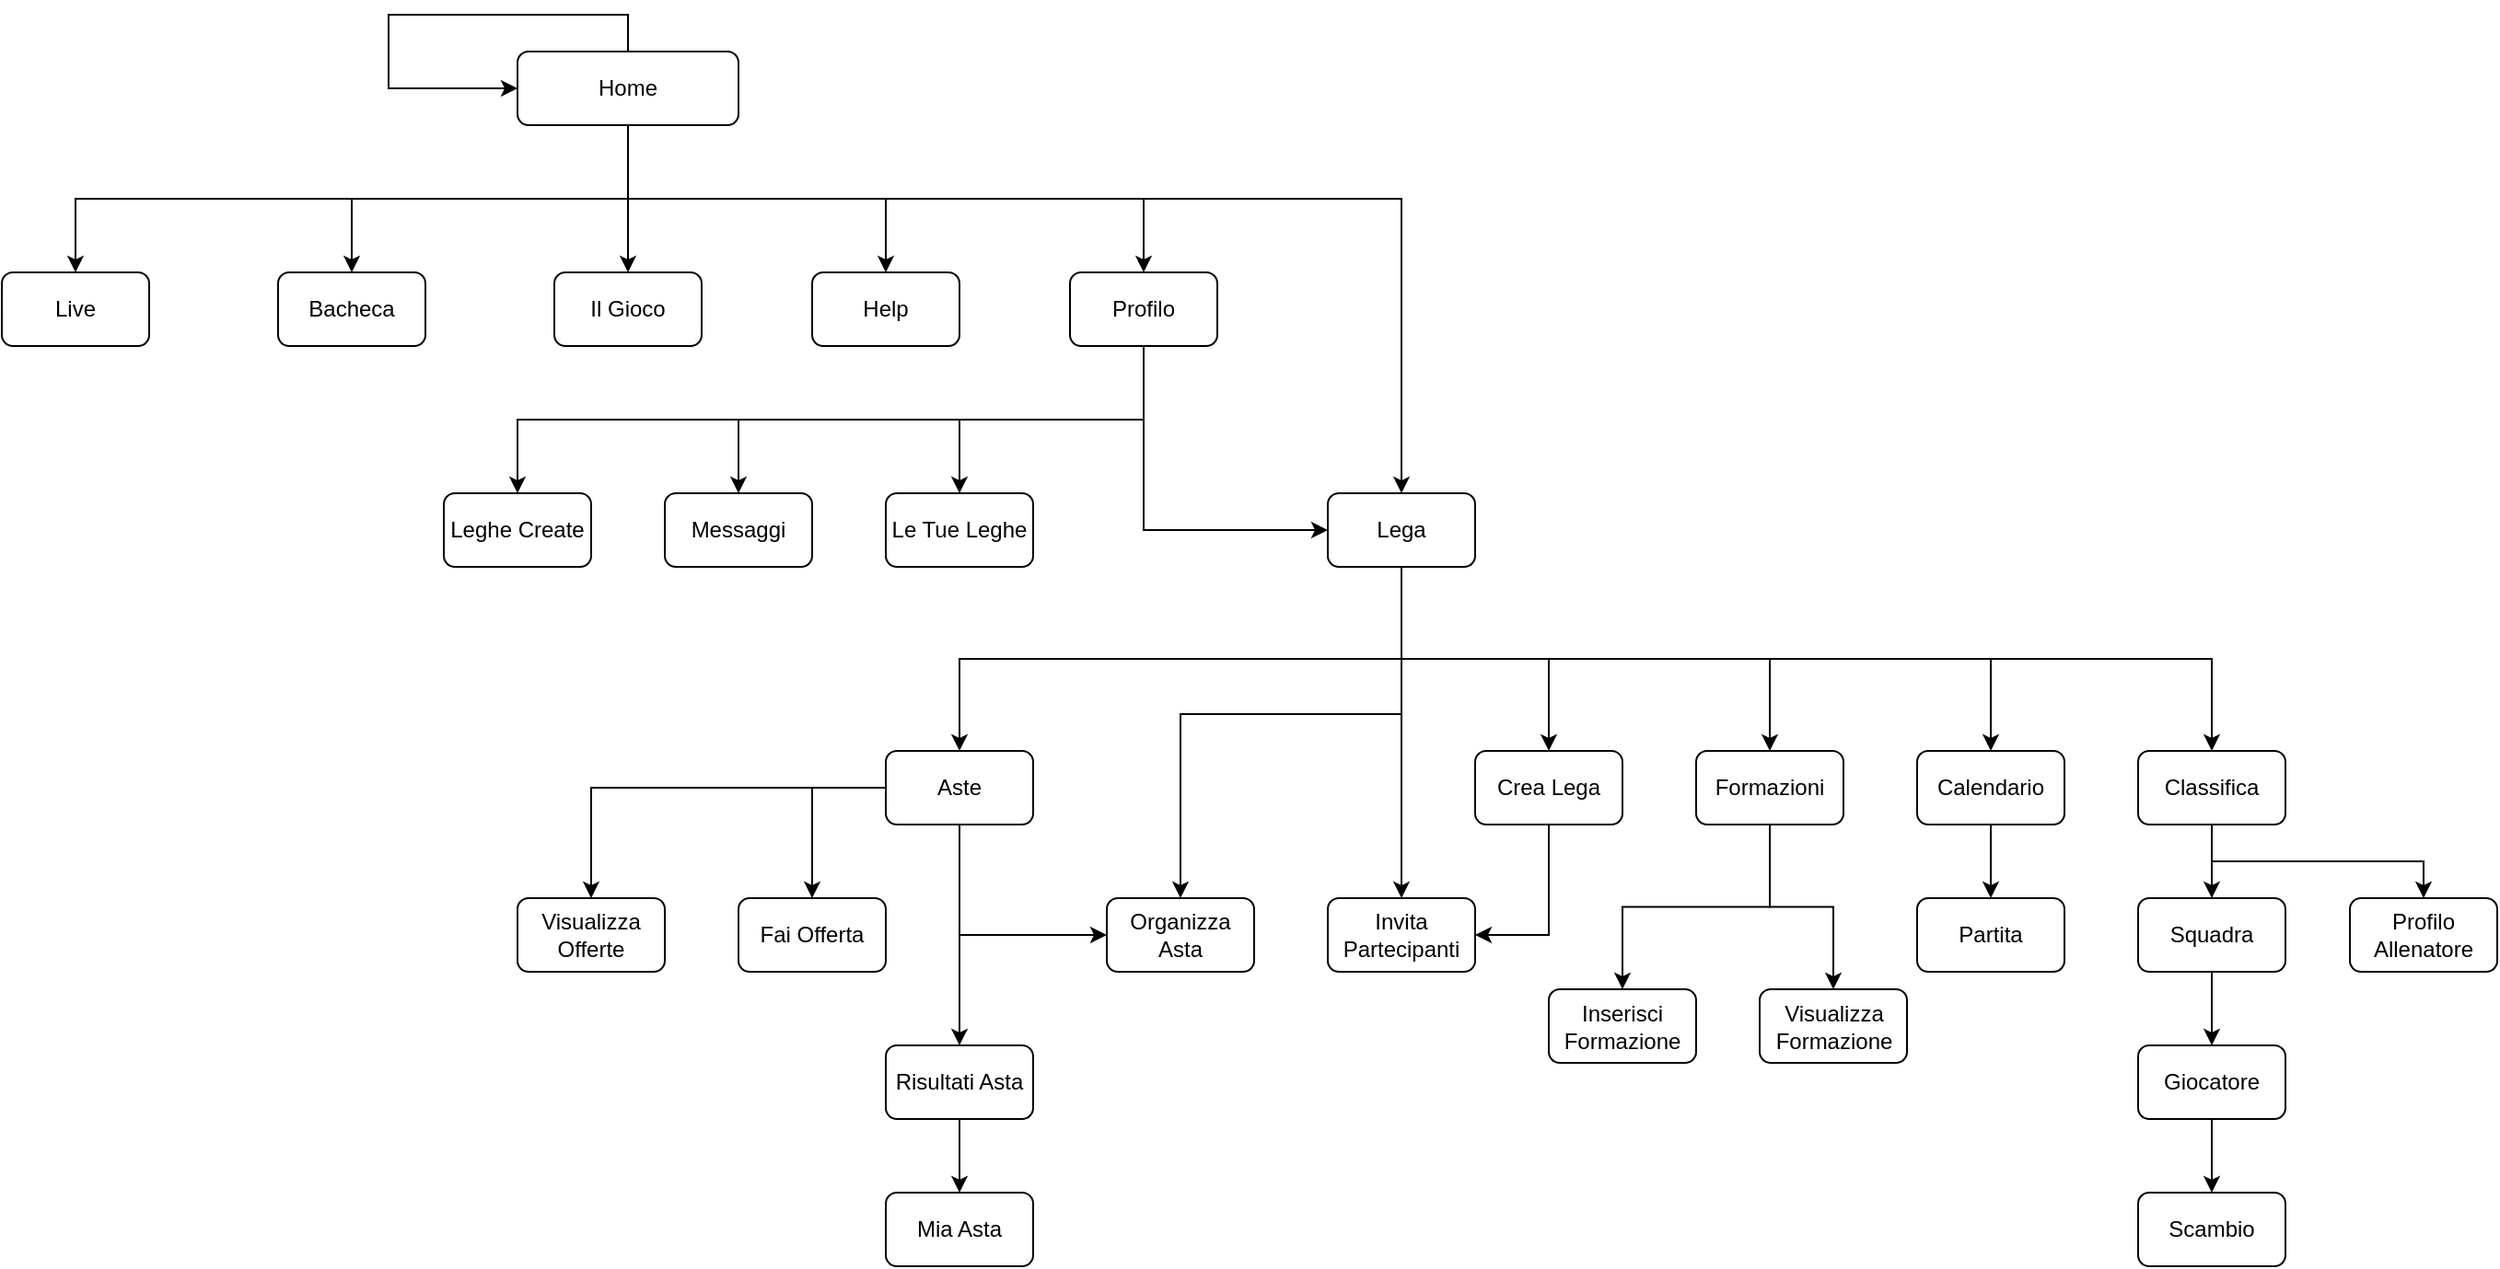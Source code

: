 <mxfile version="12.2.6" type="device" pages="1"><diagram id="CpYv0zOWhFGSpnX5MOjo" name="Page-1"><mxGraphModel dx="1408" dy="777" grid="1" gridSize="10" guides="1" tooltips="1" connect="1" arrows="1" fold="1" page="1" pageScale="1" pageWidth="1654" pageHeight="2336" math="0" shadow="0"><root><mxCell id="0"/><mxCell id="1" parent="0"/><mxCell id="LcdzvcCkKtNh2wu0PqXN-76" value="Help" style="rounded=1;whiteSpace=wrap;html=1;" vertex="1" parent="1"><mxGeometry x="480" y="180" width="80" height="40" as="geometry"/></mxCell><mxCell id="LcdzvcCkKtNh2wu0PqXN-77" style="edgeStyle=orthogonalEdgeStyle;rounded=0;orthogonalLoop=1;jettySize=auto;html=1;exitX=0.5;exitY=0;exitDx=0;exitDy=0;entryX=0;entryY=0.5;entryDx=0;entryDy=0;" edge="1" parent="1" source="LcdzvcCkKtNh2wu0PqXN-84" target="LcdzvcCkKtNh2wu0PqXN-84"><mxGeometry relative="1" as="geometry"><mxPoint x="310" y="80" as="targetPoint"/><Array as="points"><mxPoint x="380" y="40"/><mxPoint x="250" y="40"/><mxPoint x="250" y="80"/></Array></mxGeometry></mxCell><mxCell id="LcdzvcCkKtNh2wu0PqXN-78" style="edgeStyle=orthogonalEdgeStyle;rounded=0;orthogonalLoop=1;jettySize=auto;html=1;exitX=0.5;exitY=1;exitDx=0;exitDy=0;entryX=0.5;entryY=0;entryDx=0;entryDy=0;" edge="1" parent="1" source="LcdzvcCkKtNh2wu0PqXN-84" target="LcdzvcCkKtNh2wu0PqXN-85"><mxGeometry relative="1" as="geometry"/></mxCell><mxCell id="LcdzvcCkKtNh2wu0PqXN-79" style="edgeStyle=orthogonalEdgeStyle;rounded=0;orthogonalLoop=1;jettySize=auto;html=1;exitX=0.5;exitY=1;exitDx=0;exitDy=0;entryX=0.5;entryY=0;entryDx=0;entryDy=0;" edge="1" parent="1" source="LcdzvcCkKtNh2wu0PqXN-84" target="LcdzvcCkKtNh2wu0PqXN-76"><mxGeometry relative="1" as="geometry"/></mxCell><mxCell id="LcdzvcCkKtNh2wu0PqXN-80" style="edgeStyle=orthogonalEdgeStyle;rounded=0;orthogonalLoop=1;jettySize=auto;html=1;exitX=0.5;exitY=1;exitDx=0;exitDy=0;" edge="1" parent="1" source="LcdzvcCkKtNh2wu0PqXN-84" target="LcdzvcCkKtNh2wu0PqXN-90"><mxGeometry relative="1" as="geometry"/></mxCell><mxCell id="LcdzvcCkKtNh2wu0PqXN-81" style="edgeStyle=orthogonalEdgeStyle;rounded=0;orthogonalLoop=1;jettySize=auto;html=1;exitX=0.5;exitY=1;exitDx=0;exitDy=0;entryX=0.5;entryY=0;entryDx=0;entryDy=0;" edge="1" parent="1" source="LcdzvcCkKtNh2wu0PqXN-84" target="LcdzvcCkKtNh2wu0PqXN-92"><mxGeometry relative="1" as="geometry"/></mxCell><mxCell id="LcdzvcCkKtNh2wu0PqXN-82" style="edgeStyle=orthogonalEdgeStyle;rounded=0;orthogonalLoop=1;jettySize=auto;html=1;exitX=0.5;exitY=1;exitDx=0;exitDy=0;entryX=0.5;entryY=0;entryDx=0;entryDy=0;" edge="1" parent="1" source="LcdzvcCkKtNh2wu0PqXN-84" target="LcdzvcCkKtNh2wu0PqXN-91"><mxGeometry relative="1" as="geometry"/></mxCell><mxCell id="LcdzvcCkKtNh2wu0PqXN-83" style="edgeStyle=orthogonalEdgeStyle;rounded=0;orthogonalLoop=1;jettySize=auto;html=1;exitX=0.5;exitY=1;exitDx=0;exitDy=0;entryX=0.5;entryY=0;entryDx=0;entryDy=0;" edge="1" parent="1" source="LcdzvcCkKtNh2wu0PqXN-84" target="LcdzvcCkKtNh2wu0PqXN-100"><mxGeometry relative="1" as="geometry"><mxPoint x="800" y="180" as="targetPoint"/><Array as="points"><mxPoint x="380" y="140"/><mxPoint x="800" y="140"/></Array></mxGeometry></mxCell><mxCell id="LcdzvcCkKtNh2wu0PqXN-84" value="Home" style="rounded=1;whiteSpace=wrap;html=1;" vertex="1" parent="1"><mxGeometry x="320" y="60" width="120" height="40" as="geometry"/></mxCell><mxCell id="LcdzvcCkKtNh2wu0PqXN-85" value="Il Gioco" style="rounded=1;whiteSpace=wrap;html=1;" vertex="1" parent="1"><mxGeometry x="340" y="180" width="80" height="40" as="geometry"/></mxCell><mxCell id="LcdzvcCkKtNh2wu0PqXN-86" style="edgeStyle=orthogonalEdgeStyle;rounded=0;orthogonalLoop=1;jettySize=auto;html=1;exitX=0.5;exitY=1;exitDx=0;exitDy=0;entryX=0;entryY=0.5;entryDx=0;entryDy=0;" edge="1" parent="1" source="LcdzvcCkKtNh2wu0PqXN-90" target="LcdzvcCkKtNh2wu0PqXN-100"><mxGeometry relative="1" as="geometry"/></mxCell><mxCell id="LcdzvcCkKtNh2wu0PqXN-87" style="edgeStyle=orthogonalEdgeStyle;rounded=0;orthogonalLoop=1;jettySize=auto;html=1;exitX=0.5;exitY=1;exitDx=0;exitDy=0;" edge="1" parent="1" source="LcdzvcCkKtNh2wu0PqXN-90" target="LcdzvcCkKtNh2wu0PqXN-131"><mxGeometry relative="1" as="geometry"/></mxCell><mxCell id="LcdzvcCkKtNh2wu0PqXN-88" style="edgeStyle=orthogonalEdgeStyle;rounded=0;orthogonalLoop=1;jettySize=auto;html=1;exitX=0.5;exitY=1;exitDx=0;exitDy=0;entryX=0.5;entryY=0;entryDx=0;entryDy=0;" edge="1" parent="1" source="LcdzvcCkKtNh2wu0PqXN-90" target="LcdzvcCkKtNh2wu0PqXN-130"><mxGeometry relative="1" as="geometry"/></mxCell><mxCell id="LcdzvcCkKtNh2wu0PqXN-89" style="edgeStyle=orthogonalEdgeStyle;rounded=0;orthogonalLoop=1;jettySize=auto;html=1;exitX=0.5;exitY=1;exitDx=0;exitDy=0;entryX=0.5;entryY=0;entryDx=0;entryDy=0;" edge="1" parent="1" source="LcdzvcCkKtNh2wu0PqXN-90" target="LcdzvcCkKtNh2wu0PqXN-129"><mxGeometry relative="1" as="geometry"><Array as="points"><mxPoint x="660" y="260"/><mxPoint x="320" y="260"/></Array></mxGeometry></mxCell><mxCell id="LcdzvcCkKtNh2wu0PqXN-90" value="Profilo" style="rounded=1;whiteSpace=wrap;html=1;" vertex="1" parent="1"><mxGeometry x="620" y="180" width="80" height="40" as="geometry"/></mxCell><mxCell id="LcdzvcCkKtNh2wu0PqXN-91" value="Live" style="rounded=1;whiteSpace=wrap;html=1;" vertex="1" parent="1"><mxGeometry x="40" y="180" width="80" height="40" as="geometry"/></mxCell><mxCell id="LcdzvcCkKtNh2wu0PqXN-92" value="Bacheca" style="rounded=1;whiteSpace=wrap;html=1;" vertex="1" parent="1"><mxGeometry x="190" y="180" width="80" height="40" as="geometry"/></mxCell><mxCell id="LcdzvcCkKtNh2wu0PqXN-93" style="edgeStyle=orthogonalEdgeStyle;rounded=0;orthogonalLoop=1;jettySize=auto;html=1;exitX=0.5;exitY=1;exitDx=0;exitDy=0;entryX=0.5;entryY=0;entryDx=0;entryDy=0;" edge="1" parent="1" source="LcdzvcCkKtNh2wu0PqXN-100" target="LcdzvcCkKtNh2wu0PqXN-102"><mxGeometry relative="1" as="geometry"/></mxCell><mxCell id="LcdzvcCkKtNh2wu0PqXN-94" style="edgeStyle=orthogonalEdgeStyle;rounded=0;orthogonalLoop=1;jettySize=auto;html=1;exitX=0.5;exitY=1;exitDx=0;exitDy=0;entryX=0.5;entryY=0;entryDx=0;entryDy=0;" edge="1" parent="1" source="LcdzvcCkKtNh2wu0PqXN-100" target="LcdzvcCkKtNh2wu0PqXN-103"><mxGeometry relative="1" as="geometry"/></mxCell><mxCell id="LcdzvcCkKtNh2wu0PqXN-95" style="edgeStyle=orthogonalEdgeStyle;rounded=0;orthogonalLoop=1;jettySize=auto;html=1;exitX=0.5;exitY=1;exitDx=0;exitDy=0;entryX=0.5;entryY=0;entryDx=0;entryDy=0;" edge="1" parent="1" source="LcdzvcCkKtNh2wu0PqXN-100" target="LcdzvcCkKtNh2wu0PqXN-108"><mxGeometry relative="1" as="geometry"/></mxCell><mxCell id="LcdzvcCkKtNh2wu0PqXN-96" style="edgeStyle=orthogonalEdgeStyle;rounded=0;orthogonalLoop=1;jettySize=auto;html=1;exitX=0.5;exitY=1;exitDx=0;exitDy=0;entryX=0.5;entryY=0;entryDx=0;entryDy=0;" edge="1" parent="1" source="LcdzvcCkKtNh2wu0PqXN-100" target="LcdzvcCkKtNh2wu0PqXN-116"><mxGeometry relative="1" as="geometry"/></mxCell><mxCell id="LcdzvcCkKtNh2wu0PqXN-97" style="edgeStyle=orthogonalEdgeStyle;rounded=0;orthogonalLoop=1;jettySize=auto;html=1;exitX=0.5;exitY=1;exitDx=0;exitDy=0;entryX=0.5;entryY=0;entryDx=0;entryDy=0;" edge="1" parent="1" source="LcdzvcCkKtNh2wu0PqXN-100" target="LcdzvcCkKtNh2wu0PqXN-113"><mxGeometry relative="1" as="geometry"/></mxCell><mxCell id="LcdzvcCkKtNh2wu0PqXN-98" style="edgeStyle=orthogonalEdgeStyle;rounded=0;orthogonalLoop=1;jettySize=auto;html=1;exitX=0.5;exitY=1;exitDx=0;exitDy=0;entryX=0.5;entryY=0;entryDx=0;entryDy=0;" edge="1" parent="1" source="LcdzvcCkKtNh2wu0PqXN-100" target="LcdzvcCkKtNh2wu0PqXN-111"><mxGeometry relative="1" as="geometry"/></mxCell><mxCell id="LcdzvcCkKtNh2wu0PqXN-99" style="edgeStyle=orthogonalEdgeStyle;rounded=0;orthogonalLoop=1;jettySize=auto;html=1;exitX=0.5;exitY=1;exitDx=0;exitDy=0;entryX=0.5;entryY=0;entryDx=0;entryDy=0;" edge="1" parent="1" source="LcdzvcCkKtNh2wu0PqXN-100" target="LcdzvcCkKtNh2wu0PqXN-117"><mxGeometry relative="1" as="geometry"><mxPoint x="680" y="440" as="targetPoint"/><Array as="points"><mxPoint x="800" y="420"/><mxPoint x="680" y="420"/></Array></mxGeometry></mxCell><mxCell id="LcdzvcCkKtNh2wu0PqXN-100" value="Lega" style="rounded=1;whiteSpace=wrap;html=1;" vertex="1" parent="1"><mxGeometry x="760" y="300" width="80" height="40" as="geometry"/></mxCell><mxCell id="LcdzvcCkKtNh2wu0PqXN-101" style="edgeStyle=orthogonalEdgeStyle;rounded=0;orthogonalLoop=1;jettySize=auto;html=1;exitX=0.5;exitY=1;exitDx=0;exitDy=0;entryX=1;entryY=0.5;entryDx=0;entryDy=0;" edge="1" parent="1" source="LcdzvcCkKtNh2wu0PqXN-102" target="LcdzvcCkKtNh2wu0PqXN-103"><mxGeometry relative="1" as="geometry"/></mxCell><mxCell id="LcdzvcCkKtNh2wu0PqXN-102" value="Crea Lega" style="rounded=1;whiteSpace=wrap;html=1;" vertex="1" parent="1"><mxGeometry x="840" y="440" width="80" height="40" as="geometry"/></mxCell><mxCell id="LcdzvcCkKtNh2wu0PqXN-103" value="Invita Partecipanti" style="rounded=1;whiteSpace=wrap;html=1;" vertex="1" parent="1"><mxGeometry x="760" y="520" width="80" height="40" as="geometry"/></mxCell><mxCell id="LcdzvcCkKtNh2wu0PqXN-104" style="edgeStyle=orthogonalEdgeStyle;rounded=0;orthogonalLoop=1;jettySize=auto;html=1;exitX=0.5;exitY=1;exitDx=0;exitDy=0;entryX=0;entryY=0.5;entryDx=0;entryDy=0;" edge="1" parent="1" source="LcdzvcCkKtNh2wu0PqXN-108" target="LcdzvcCkKtNh2wu0PqXN-117"><mxGeometry relative="1" as="geometry"/></mxCell><mxCell id="LcdzvcCkKtNh2wu0PqXN-105" style="edgeStyle=orthogonalEdgeStyle;rounded=0;orthogonalLoop=1;jettySize=auto;html=1;exitX=0.5;exitY=1;exitDx=0;exitDy=0;entryX=0.5;entryY=0;entryDx=0;entryDy=0;" edge="1" parent="1" source="LcdzvcCkKtNh2wu0PqXN-108" target="LcdzvcCkKtNh2wu0PqXN-119"><mxGeometry relative="1" as="geometry"/></mxCell><mxCell id="LcdzvcCkKtNh2wu0PqXN-106" style="edgeStyle=orthogonalEdgeStyle;rounded=0;orthogonalLoop=1;jettySize=auto;html=1;exitX=0;exitY=0.5;exitDx=0;exitDy=0;entryX=0.5;entryY=0;entryDx=0;entryDy=0;" edge="1" parent="1" source="LcdzvcCkKtNh2wu0PqXN-108" target="LcdzvcCkKtNh2wu0PqXN-121"><mxGeometry relative="1" as="geometry"/></mxCell><mxCell id="LcdzvcCkKtNh2wu0PqXN-107" style="edgeStyle=orthogonalEdgeStyle;rounded=0;orthogonalLoop=1;jettySize=auto;html=1;exitX=0;exitY=0.5;exitDx=0;exitDy=0;entryX=0.5;entryY=0;entryDx=0;entryDy=0;" edge="1" parent="1" source="LcdzvcCkKtNh2wu0PqXN-108" target="LcdzvcCkKtNh2wu0PqXN-122"><mxGeometry relative="1" as="geometry"/></mxCell><mxCell id="LcdzvcCkKtNh2wu0PqXN-108" value="Aste" style="rounded=1;whiteSpace=wrap;html=1;" vertex="1" parent="1"><mxGeometry x="520" y="440" width="80" height="40" as="geometry"/></mxCell><mxCell id="LcdzvcCkKtNh2wu0PqXN-109" style="edgeStyle=orthogonalEdgeStyle;rounded=0;orthogonalLoop=1;jettySize=auto;html=1;exitX=0.5;exitY=1;exitDx=0;exitDy=0;entryX=0.5;entryY=0;entryDx=0;entryDy=0;" edge="1" parent="1" source="LcdzvcCkKtNh2wu0PqXN-111" target="LcdzvcCkKtNh2wu0PqXN-125"><mxGeometry relative="1" as="geometry"/></mxCell><mxCell id="LcdzvcCkKtNh2wu0PqXN-110" style="edgeStyle=orthogonalEdgeStyle;rounded=0;orthogonalLoop=1;jettySize=auto;html=1;exitX=0.5;exitY=1;exitDx=0;exitDy=0;entryX=0.5;entryY=0;entryDx=0;entryDy=0;" edge="1" parent="1" source="LcdzvcCkKtNh2wu0PqXN-111" target="LcdzvcCkKtNh2wu0PqXN-134"><mxGeometry relative="1" as="geometry"/></mxCell><mxCell id="LcdzvcCkKtNh2wu0PqXN-111" value="Classifica" style="rounded=1;whiteSpace=wrap;html=1;" vertex="1" parent="1"><mxGeometry x="1200" y="440" width="80" height="40" as="geometry"/></mxCell><mxCell id="LcdzvcCkKtNh2wu0PqXN-112" style="edgeStyle=orthogonalEdgeStyle;rounded=0;orthogonalLoop=1;jettySize=auto;html=1;exitX=0.5;exitY=1;exitDx=0;exitDy=0;entryX=0.5;entryY=0;entryDx=0;entryDy=0;" edge="1" parent="1" source="LcdzvcCkKtNh2wu0PqXN-113" target="LcdzvcCkKtNh2wu0PqXN-132"><mxGeometry relative="1" as="geometry"/></mxCell><mxCell id="LcdzvcCkKtNh2wu0PqXN-113" value="Calendario" style="rounded=1;whiteSpace=wrap;html=1;" vertex="1" parent="1"><mxGeometry x="1080" y="440" width="80" height="40" as="geometry"/></mxCell><mxCell id="LcdzvcCkKtNh2wu0PqXN-114" style="edgeStyle=orthogonalEdgeStyle;rounded=0;orthogonalLoop=1;jettySize=auto;html=1;exitX=0.5;exitY=1;exitDx=0;exitDy=0;entryX=0.5;entryY=0;entryDx=0;entryDy=0;" edge="1" parent="1" source="LcdzvcCkKtNh2wu0PqXN-116" target="LcdzvcCkKtNh2wu0PqXN-123"><mxGeometry relative="1" as="geometry"/></mxCell><mxCell id="LcdzvcCkKtNh2wu0PqXN-115" style="edgeStyle=orthogonalEdgeStyle;rounded=0;orthogonalLoop=1;jettySize=auto;html=1;exitX=0.5;exitY=1;exitDx=0;exitDy=0;entryX=0.5;entryY=0;entryDx=0;entryDy=0;" edge="1" parent="1" source="LcdzvcCkKtNh2wu0PqXN-116" target="LcdzvcCkKtNh2wu0PqXN-133"><mxGeometry relative="1" as="geometry"/></mxCell><mxCell id="LcdzvcCkKtNh2wu0PqXN-116" value="Formazioni" style="rounded=1;whiteSpace=wrap;html=1;" vertex="1" parent="1"><mxGeometry x="960" y="440" width="80" height="40" as="geometry"/></mxCell><mxCell id="LcdzvcCkKtNh2wu0PqXN-117" value="Organizza Asta&lt;br&gt;" style="rounded=1;whiteSpace=wrap;html=1;" vertex="1" parent="1"><mxGeometry x="640" y="520" width="80" height="40" as="geometry"/></mxCell><mxCell id="LcdzvcCkKtNh2wu0PqXN-118" style="edgeStyle=orthogonalEdgeStyle;rounded=0;orthogonalLoop=1;jettySize=auto;html=1;exitX=0.5;exitY=1;exitDx=0;exitDy=0;entryX=0.5;entryY=0;entryDx=0;entryDy=0;" edge="1" parent="1" source="LcdzvcCkKtNh2wu0PqXN-119" target="LcdzvcCkKtNh2wu0PqXN-120"><mxGeometry relative="1" as="geometry"/></mxCell><mxCell id="LcdzvcCkKtNh2wu0PqXN-119" value="Risultati Asta&lt;br&gt;" style="rounded=1;whiteSpace=wrap;html=1;" vertex="1" parent="1"><mxGeometry x="520" y="600" width="80" height="40" as="geometry"/></mxCell><mxCell id="LcdzvcCkKtNh2wu0PqXN-120" value="Mia Asta" style="rounded=1;whiteSpace=wrap;html=1;" vertex="1" parent="1"><mxGeometry x="520" y="680" width="80" height="40" as="geometry"/></mxCell><mxCell id="LcdzvcCkKtNh2wu0PqXN-121" value="Fai Offerta" style="rounded=1;whiteSpace=wrap;html=1;" vertex="1" parent="1"><mxGeometry x="440" y="520" width="80" height="40" as="geometry"/></mxCell><mxCell id="LcdzvcCkKtNh2wu0PqXN-122" value="Visualizza Offerte" style="rounded=1;whiteSpace=wrap;html=1;" vertex="1" parent="1"><mxGeometry x="320" y="520" width="80" height="40" as="geometry"/></mxCell><mxCell id="LcdzvcCkKtNh2wu0PqXN-123" value="Inserisci Formazione" style="rounded=1;whiteSpace=wrap;html=1;" vertex="1" parent="1"><mxGeometry x="880" y="569.5" width="80" height="40" as="geometry"/></mxCell><mxCell id="LcdzvcCkKtNh2wu0PqXN-124" style="edgeStyle=orthogonalEdgeStyle;rounded=0;orthogonalLoop=1;jettySize=auto;html=1;exitX=0.5;exitY=1;exitDx=0;exitDy=0;entryX=0.5;entryY=0;entryDx=0;entryDy=0;" edge="1" parent="1" source="LcdzvcCkKtNh2wu0PqXN-125" target="LcdzvcCkKtNh2wu0PqXN-127"><mxGeometry relative="1" as="geometry"/></mxCell><mxCell id="LcdzvcCkKtNh2wu0PqXN-125" value="Squadra" style="rounded=1;whiteSpace=wrap;html=1;" vertex="1" parent="1"><mxGeometry x="1200" y="520" width="80" height="40" as="geometry"/></mxCell><mxCell id="LcdzvcCkKtNh2wu0PqXN-126" style="edgeStyle=orthogonalEdgeStyle;rounded=0;orthogonalLoop=1;jettySize=auto;html=1;exitX=0.5;exitY=1;exitDx=0;exitDy=0;entryX=0.5;entryY=0;entryDx=0;entryDy=0;" edge="1" parent="1" source="LcdzvcCkKtNh2wu0PqXN-127" target="LcdzvcCkKtNh2wu0PqXN-128"><mxGeometry relative="1" as="geometry"/></mxCell><mxCell id="LcdzvcCkKtNh2wu0PqXN-127" value="Giocatore" style="rounded=1;whiteSpace=wrap;html=1;" vertex="1" parent="1"><mxGeometry x="1200" y="600" width="80" height="40" as="geometry"/></mxCell><mxCell id="LcdzvcCkKtNh2wu0PqXN-128" value="Scambio" style="rounded=1;whiteSpace=wrap;html=1;" vertex="1" parent="1"><mxGeometry x="1200" y="680" width="80" height="40" as="geometry"/></mxCell><mxCell id="LcdzvcCkKtNh2wu0PqXN-129" value="Leghe Create&lt;br&gt;" style="rounded=1;whiteSpace=wrap;html=1;" vertex="1" parent="1"><mxGeometry x="280" y="300" width="80" height="40" as="geometry"/></mxCell><mxCell id="LcdzvcCkKtNh2wu0PqXN-130" value="Messaggi" style="rounded=1;whiteSpace=wrap;html=1;" vertex="1" parent="1"><mxGeometry x="400" y="300" width="80" height="40" as="geometry"/></mxCell><mxCell id="LcdzvcCkKtNh2wu0PqXN-131" value="Le Tue Leghe" style="rounded=1;whiteSpace=wrap;html=1;" vertex="1" parent="1"><mxGeometry x="520" y="300" width="80" height="40" as="geometry"/></mxCell><mxCell id="LcdzvcCkKtNh2wu0PqXN-132" value="Partita" style="rounded=1;whiteSpace=wrap;html=1;" vertex="1" parent="1"><mxGeometry x="1080" y="520" width="80" height="40" as="geometry"/></mxCell><mxCell id="LcdzvcCkKtNh2wu0PqXN-133" value="Visualizza Formazione" style="rounded=1;whiteSpace=wrap;html=1;" vertex="1" parent="1"><mxGeometry x="994.5" y="569.5" width="80" height="40" as="geometry"/></mxCell><mxCell id="LcdzvcCkKtNh2wu0PqXN-134" value="Profilo Allenatore" style="rounded=1;whiteSpace=wrap;html=1;" vertex="1" parent="1"><mxGeometry x="1315" y="520" width="80" height="40" as="geometry"/></mxCell></root></mxGraphModel></diagram></mxfile>